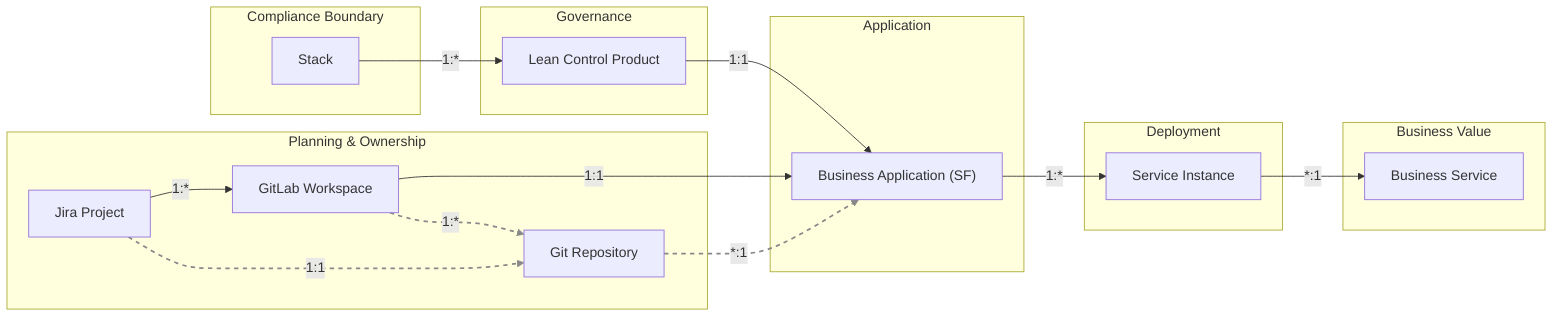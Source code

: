 flowchart LR
    subgraph StackLayer["Compliance Boundary"]
        Stack["Stack"]
    end

    subgraph Governance["Governance"]
        LCP["Lean Control Product"]
    end

    subgraph Planning["Planning & Ownership"]
        Jira["Jira Project"]
        GitWS["GitLab Workspace"]
        GitRepo["Git Repository"]
    end

    subgraph Development["Application"]
        BA["Business Application (SF)"]
    end

    subgraph Deployment["Deployment"]
        SI["Service Instance"]
    end

    subgraph Value["Business Value"]
        BS["Business Service"]
    end

    Stack -- "1:*" --> LCP
    LCP -- "1:1" --> BA
    GitWS -. "1:*" .-> GitRepo
    GitWS -- "1:1" --> BA
    Jira -- "1:*" --> GitWS
    BA -- "1:*" --> SI
    SI -- "*:1" --> BS
    GitRepo -. "*:1" .-> BA
    Jira -. "1:1" .-> GitRepo

    linkStyle 2 stroke:#888,stroke-width:2px,stroke-dasharray:5,5;
linkStyle 7 stroke:#888,stroke-width:2px,stroke-dasharray:5,5;
linkStyle 8 stroke:#888,stroke-width:2px,stroke-dasharray:5,5;
